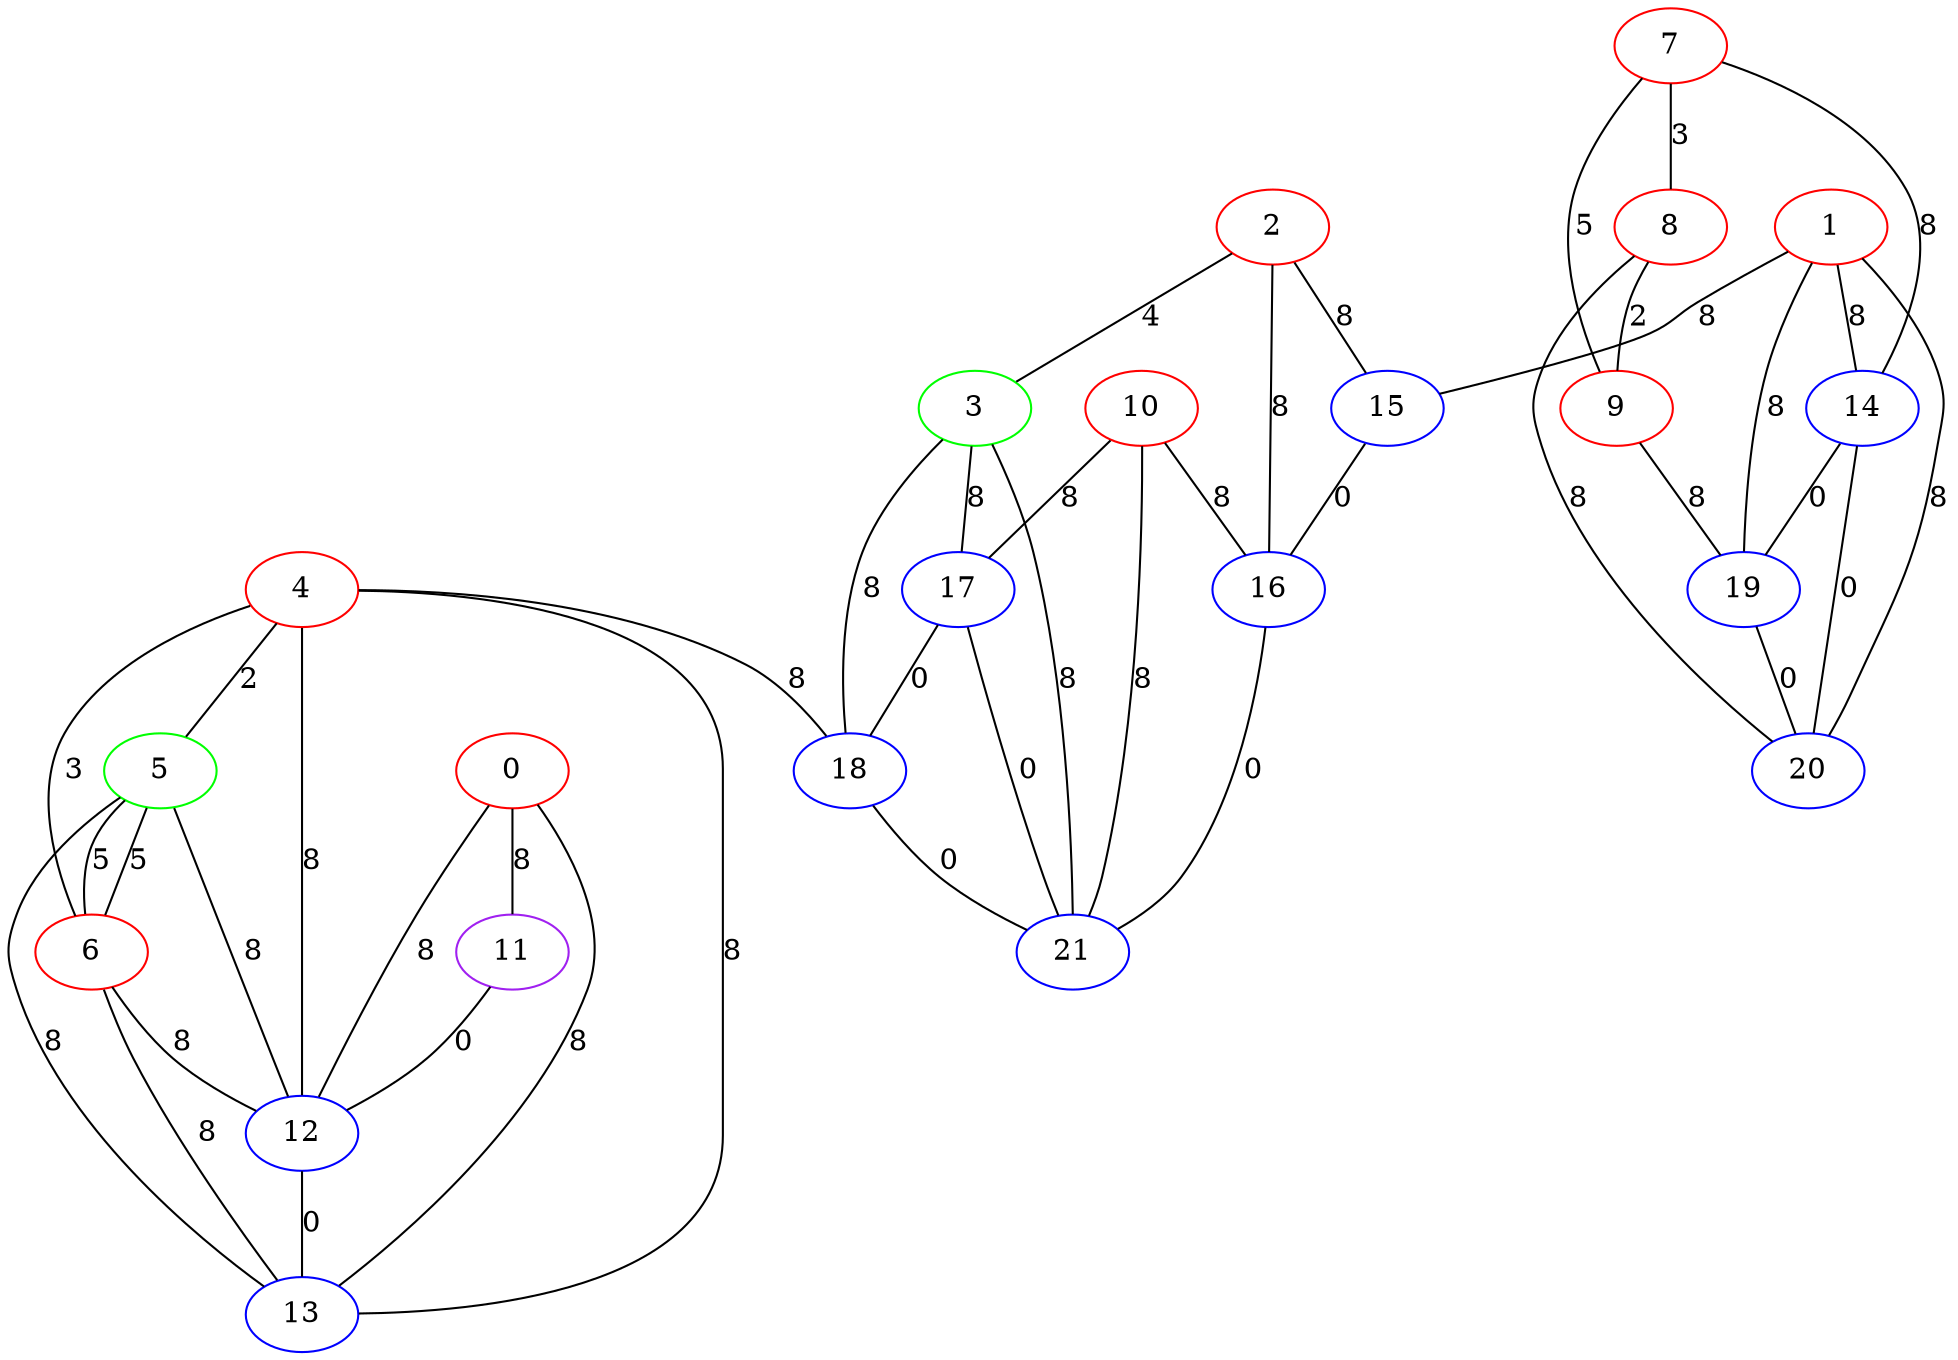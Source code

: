 graph "" {
0 [color=red, weight=1];
1 [color=red, weight=1];
2 [color=red, weight=1];
3 [color=green, weight=2];
4 [color=red, weight=1];
5 [color=green, weight=2];
6 [color=red, weight=1];
7 [color=red, weight=1];
8 [color=red, weight=1];
9 [color=red, weight=1];
10 [color=red, weight=1];
11 [color=purple, weight=4];
12 [color=blue, weight=3];
13 [color=blue, weight=3];
14 [color=blue, weight=3];
15 [color=blue, weight=3];
16 [color=blue, weight=3];
17 [color=blue, weight=3];
18 [color=blue, weight=3];
19 [color=blue, weight=3];
20 [color=blue, weight=3];
21 [color=blue, weight=3];
0 -- 11  [key=0, label=8];
0 -- 12  [key=0, label=8];
0 -- 13  [key=0, label=8];
1 -- 19  [key=0, label=8];
1 -- 20  [key=0, label=8];
1 -- 14  [key=0, label=8];
1 -- 15  [key=0, label=8];
2 -- 16  [key=0, label=8];
2 -- 3  [key=0, label=4];
2 -- 15  [key=0, label=8];
3 -- 17  [key=0, label=8];
3 -- 18  [key=0, label=8];
3 -- 21  [key=0, label=8];
4 -- 18  [key=0, label=8];
4 -- 12  [key=0, label=8];
4 -- 5  [key=0, label=2];
4 -- 6  [key=0, label=3];
4 -- 13  [key=0, label=8];
5 -- 12  [key=0, label=8];
5 -- 13  [key=0, label=8];
5 -- 6  [key=0, label=5];
5 -- 6  [key=1, label=5];
6 -- 12  [key=0, label=8];
6 -- 13  [key=0, label=8];
7 -- 8  [key=0, label=3];
7 -- 9  [key=0, label=5];
7 -- 14  [key=0, label=8];
8 -- 9  [key=0, label=2];
8 -- 20  [key=0, label=8];
9 -- 19  [key=0, label=8];
10 -- 16  [key=0, label=8];
10 -- 17  [key=0, label=8];
10 -- 21  [key=0, label=8];
11 -- 12  [key=0, label=0];
12 -- 13  [key=0, label=0];
14 -- 19  [key=0, label=0];
14 -- 20  [key=0, label=0];
15 -- 16  [key=0, label=0];
16 -- 21  [key=0, label=0];
17 -- 18  [key=0, label=0];
17 -- 21  [key=0, label=0];
18 -- 21  [key=0, label=0];
19 -- 20  [key=0, label=0];
}
